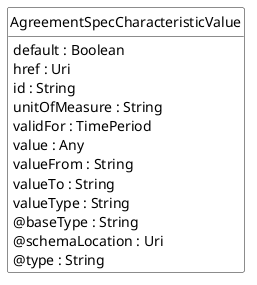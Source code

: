 @startuml
hide circle
hide methods
hide stereotype
show <<Enumeration>> stereotype
skinparam class {
   BackgroundColor<<Enumeration>> #E6F5F7
   BackgroundColor<<Ref>> #FFFFE0
   BackgroundColor<<Pivot>> #FFFFFFF
   BackgroundColor<<SimpleType>> #E2F0DA
   BackgroundColor #FCF2E3
}

class AgreementSpecCharacteristicValue <<Pivot>> {
    default : Boolean
    href : Uri
    id : String
    unitOfMeasure : String
    validFor : TimePeriod
    value : Any
    valueFrom : String
    valueTo : String
    valueType : String
    @baseType : String
    @schemaLocation : Uri
    @type : String
}


@enduml